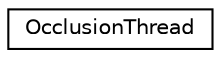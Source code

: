 digraph G
{
  edge [fontname="Helvetica",fontsize="10",labelfontname="Helvetica",labelfontsize="10"];
  node [fontname="Helvetica",fontsize="10",shape=record];
  rankdir=LR;
  Node1 [label="OcclusionThread",height=0.2,width=0.4,color="black", fillcolor="white", style="filled",URL="$df/dee/structOcclusionThread.html"];
}
